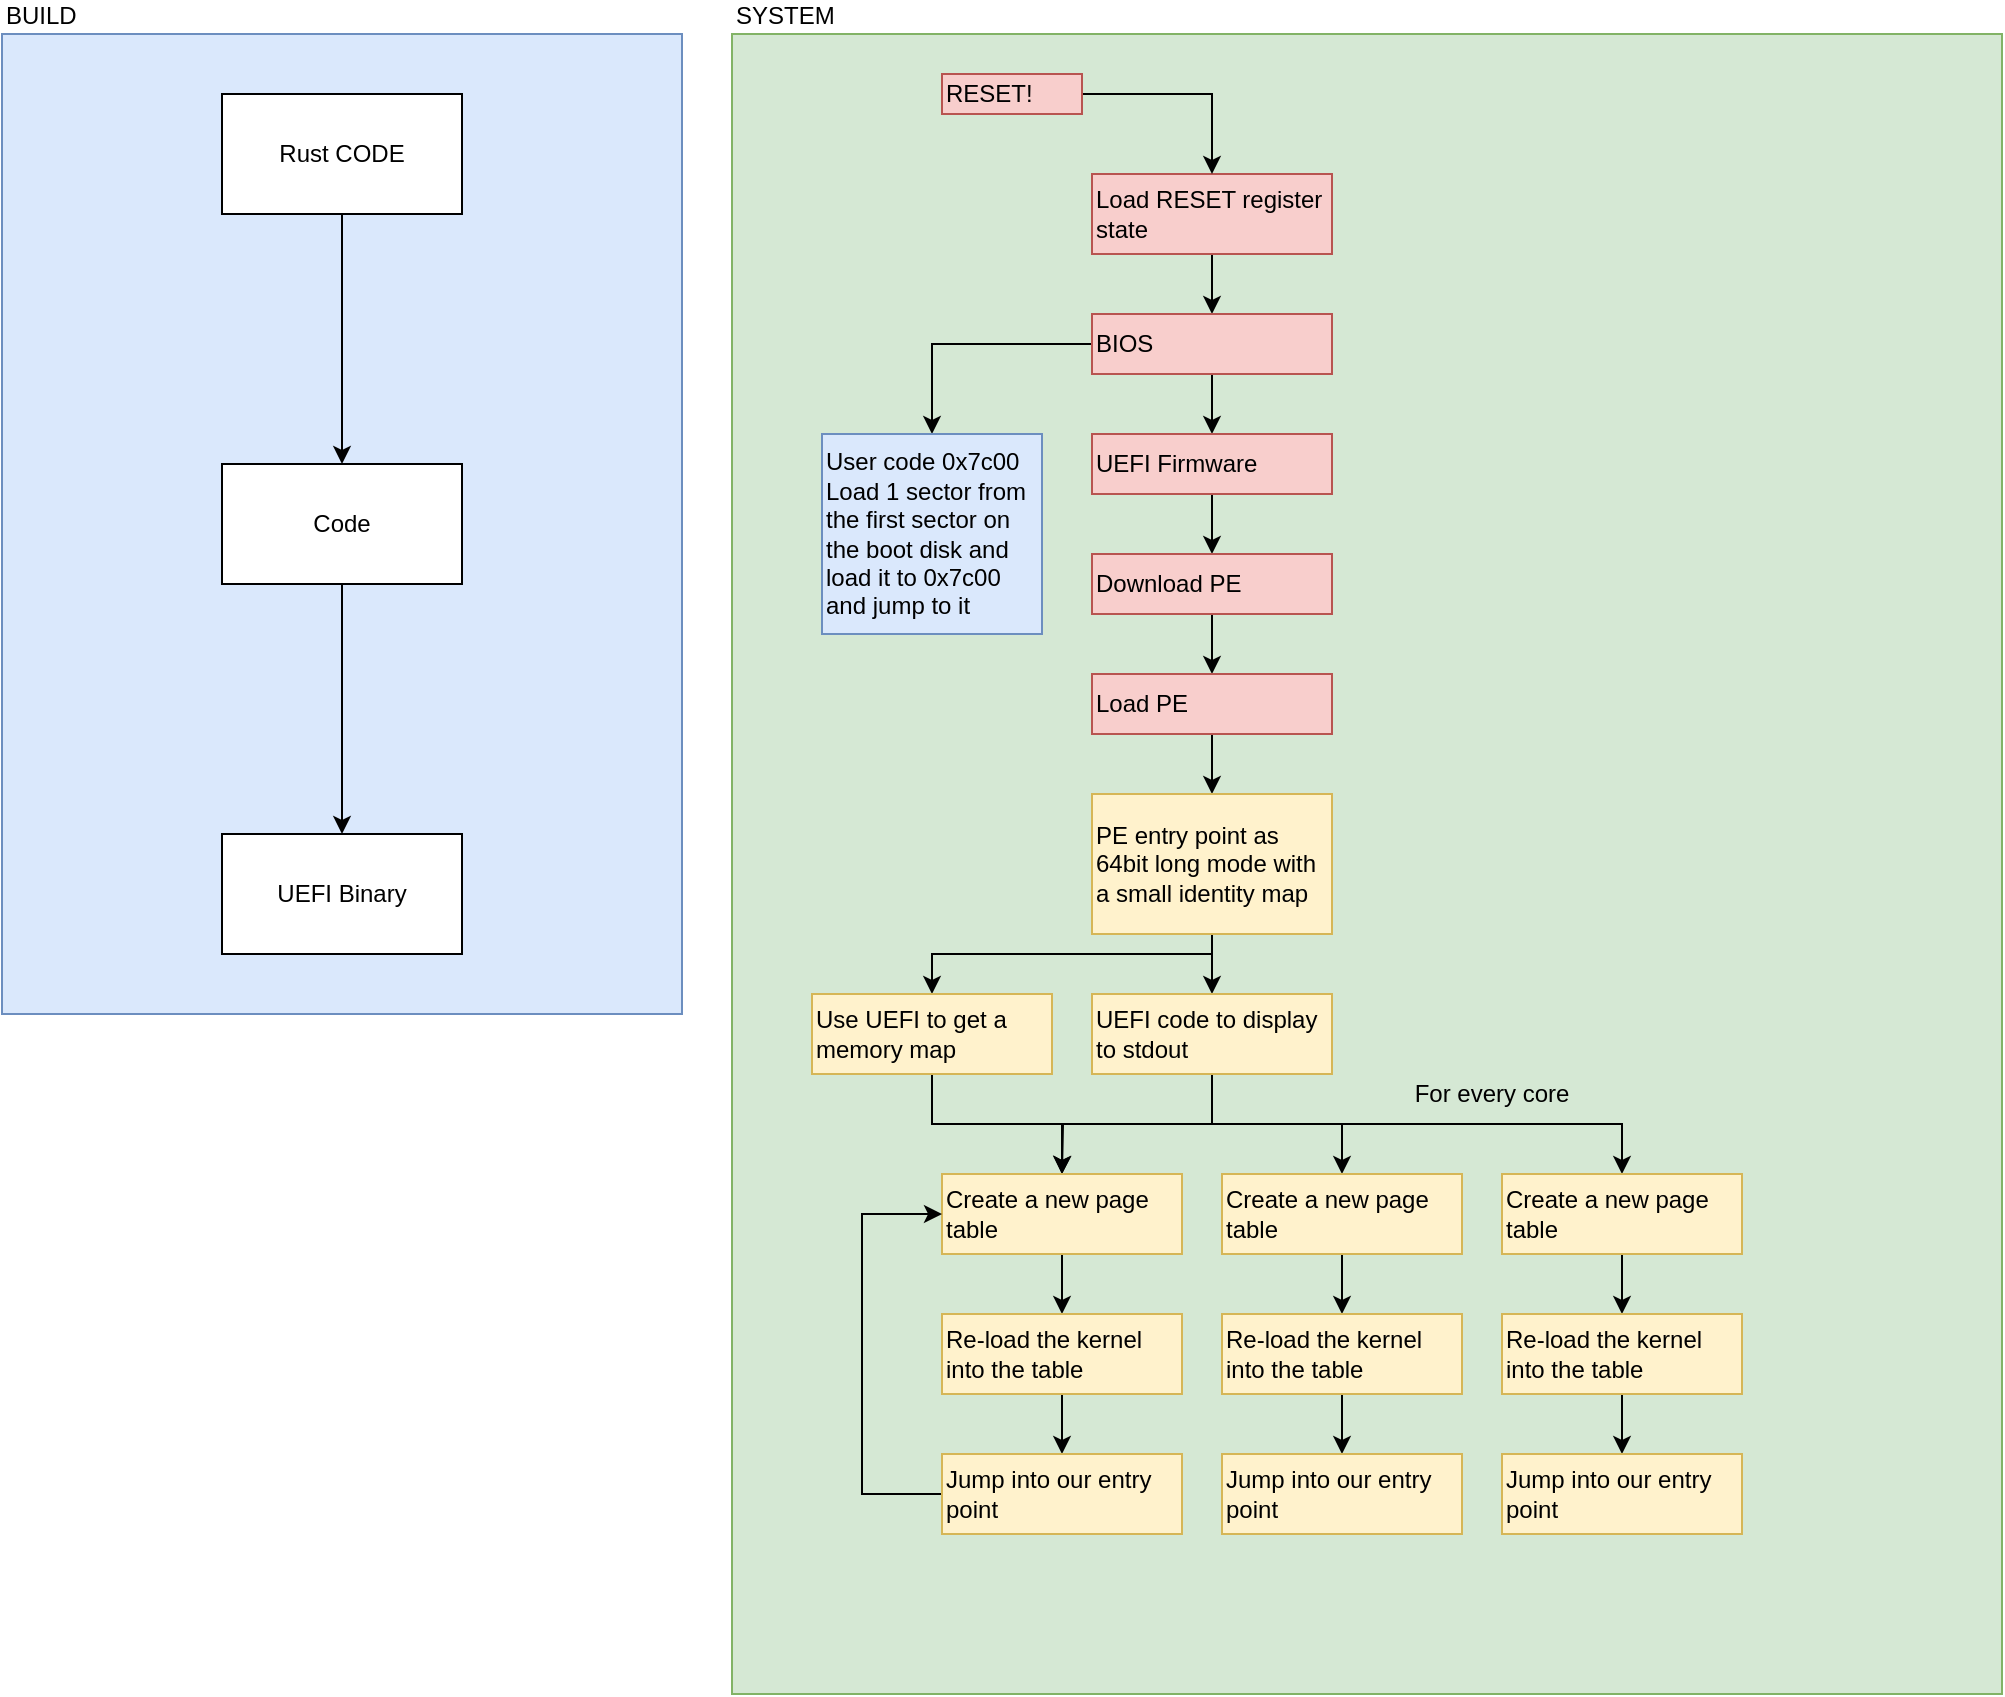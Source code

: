 <mxfile version="13.9.9" type="device"><diagram id="QZS2I9a2Wgm5SN3Svyu5" name="Page-1"><mxGraphModel dx="562" dy="1114" grid="1" gridSize="10" guides="1" tooltips="1" connect="1" arrows="1" fold="1" page="1" pageScale="1" pageWidth="2339" pageHeight="3300" math="0" shadow="0"><root><mxCell id="0"/><mxCell id="1" parent="0"/><mxCell id="zAKQhGEvQRbH_TqdvlV8-7" value="BUILD" style="rounded=0;whiteSpace=wrap;html=1;align=left;labelPosition=center;verticalLabelPosition=top;verticalAlign=bottom;fillColor=#dae8fc;strokeColor=#6c8ebf;movable=0;" vertex="1" parent="1"><mxGeometry x="70" y="40" width="340" height="490" as="geometry"/></mxCell><mxCell id="zAKQhGEvQRbH_TqdvlV8-11" style="edgeStyle=orthogonalEdgeStyle;rounded=0;orthogonalLoop=1;jettySize=auto;html=1;entryX=0.5;entryY=0;entryDx=0;entryDy=0;fontColor=#000000;" edge="1" parent="1" source="zAKQhGEvQRbH_TqdvlV8-2" target="zAKQhGEvQRbH_TqdvlV8-3"><mxGeometry relative="1" as="geometry"/></mxCell><mxCell id="zAKQhGEvQRbH_TqdvlV8-2" value="Rust CODE" style="rounded=0;whiteSpace=wrap;html=1;" vertex="1" parent="1"><mxGeometry x="180" y="70" width="120" height="60" as="geometry"/></mxCell><mxCell id="zAKQhGEvQRbH_TqdvlV8-12" style="edgeStyle=orthogonalEdgeStyle;rounded=0;orthogonalLoop=1;jettySize=auto;html=1;exitX=0.5;exitY=1;exitDx=0;exitDy=0;entryX=0.5;entryY=0;entryDx=0;entryDy=0;fontColor=#000000;" edge="1" parent="1" source="zAKQhGEvQRbH_TqdvlV8-3" target="zAKQhGEvQRbH_TqdvlV8-4"><mxGeometry relative="1" as="geometry"/></mxCell><mxCell id="zAKQhGEvQRbH_TqdvlV8-3" value="Code" style="rounded=0;whiteSpace=wrap;html=1;" vertex="1" parent="1"><mxGeometry x="180" y="255" width="120" height="60" as="geometry"/></mxCell><mxCell id="zAKQhGEvQRbH_TqdvlV8-4" value="UEFI Binary" style="rounded=0;whiteSpace=wrap;html=1;" vertex="1" parent="1"><mxGeometry x="180" y="440" width="120" height="60" as="geometry"/></mxCell><mxCell id="zAKQhGEvQRbH_TqdvlV8-13" value="SYSTEM" style="rounded=0;whiteSpace=wrap;html=1;align=left;labelPosition=center;verticalLabelPosition=top;verticalAlign=bottom;fillColor=#d5e8d4;strokeColor=#82b366;movable=0;" vertex="1" parent="1"><mxGeometry x="435" y="40" width="635" height="830" as="geometry"/></mxCell><mxCell id="zAKQhGEvQRbH_TqdvlV8-19" style="edgeStyle=orthogonalEdgeStyle;rounded=0;orthogonalLoop=1;jettySize=auto;html=1;exitX=0.5;exitY=1;exitDx=0;exitDy=0;entryX=0.5;entryY=0;entryDx=0;entryDy=0;fontColor=#000000;" edge="1" parent="1" source="zAKQhGEvQRbH_TqdvlV8-14" target="zAKQhGEvQRbH_TqdvlV8-15"><mxGeometry relative="1" as="geometry"/></mxCell><mxCell id="zAKQhGEvQRbH_TqdvlV8-14" value="Load RESET register state" style="rounded=0;whiteSpace=wrap;html=1;align=left;fillColor=#f8cecc;strokeColor=#b85450;" vertex="1" parent="1"><mxGeometry x="615" y="110" width="120" height="40" as="geometry"/></mxCell><mxCell id="zAKQhGEvQRbH_TqdvlV8-20" style="edgeStyle=orthogonalEdgeStyle;rounded=0;orthogonalLoop=1;jettySize=auto;html=1;exitX=0.5;exitY=1;exitDx=0;exitDy=0;entryX=0.5;entryY=0;entryDx=0;entryDy=0;fontColor=#000000;" edge="1" parent="1" source="zAKQhGEvQRbH_TqdvlV8-15" target="zAKQhGEvQRbH_TqdvlV8-16"><mxGeometry relative="1" as="geometry"/></mxCell><mxCell id="zAKQhGEvQRbH_TqdvlV8-22" style="edgeStyle=orthogonalEdgeStyle;rounded=0;orthogonalLoop=1;jettySize=auto;html=1;exitX=0;exitY=0.5;exitDx=0;exitDy=0;entryX=0.5;entryY=0;entryDx=0;entryDy=0;fontColor=#000000;" edge="1" parent="1" source="zAKQhGEvQRbH_TqdvlV8-15" target="zAKQhGEvQRbH_TqdvlV8-21"><mxGeometry relative="1" as="geometry"/></mxCell><mxCell id="zAKQhGEvQRbH_TqdvlV8-15" value="BIOS" style="rounded=0;whiteSpace=wrap;html=1;align=left;fillColor=#f8cecc;strokeColor=#b85450;" vertex="1" parent="1"><mxGeometry x="615" y="180" width="120" height="30" as="geometry"/></mxCell><mxCell id="zAKQhGEvQRbH_TqdvlV8-25" style="edgeStyle=orthogonalEdgeStyle;rounded=0;orthogonalLoop=1;jettySize=auto;html=1;exitX=0.5;exitY=1;exitDx=0;exitDy=0;entryX=0.5;entryY=0;entryDx=0;entryDy=0;fontColor=#000000;" edge="1" parent="1" source="zAKQhGEvQRbH_TqdvlV8-16" target="zAKQhGEvQRbH_TqdvlV8-23"><mxGeometry relative="1" as="geometry"/></mxCell><mxCell id="zAKQhGEvQRbH_TqdvlV8-16" value="UEFI Firmware" style="rounded=0;whiteSpace=wrap;html=1;align=left;fillColor=#f8cecc;strokeColor=#b85450;" vertex="1" parent="1"><mxGeometry x="615" y="240" width="120" height="30" as="geometry"/></mxCell><mxCell id="zAKQhGEvQRbH_TqdvlV8-18" style="edgeStyle=orthogonalEdgeStyle;rounded=0;orthogonalLoop=1;jettySize=auto;html=1;exitX=1;exitY=0.5;exitDx=0;exitDy=0;entryX=0.5;entryY=0;entryDx=0;entryDy=0;fontColor=#000000;" edge="1" parent="1" source="zAKQhGEvQRbH_TqdvlV8-17" target="zAKQhGEvQRbH_TqdvlV8-14"><mxGeometry relative="1" as="geometry"/></mxCell><mxCell id="zAKQhGEvQRbH_TqdvlV8-17" value="RESET!" style="rounded=0;whiteSpace=wrap;html=1;align=left;fillColor=#f8cecc;strokeColor=#b85450;" vertex="1" parent="1"><mxGeometry x="540" y="60" width="70" height="20" as="geometry"/></mxCell><mxCell id="zAKQhGEvQRbH_TqdvlV8-21" value="User code 0x7c00&lt;br&gt;Load 1 sector from the first sector on the boot disk and load it to 0x7c00 and jump to it" style="rounded=0;whiteSpace=wrap;html=1;align=left;fillColor=#dae8fc;strokeColor=#6c8ebf;" vertex="1" parent="1"><mxGeometry x="480" y="240" width="110" height="100" as="geometry"/></mxCell><mxCell id="zAKQhGEvQRbH_TqdvlV8-26" style="edgeStyle=orthogonalEdgeStyle;rounded=0;orthogonalLoop=1;jettySize=auto;html=1;exitX=0.5;exitY=1;exitDx=0;exitDy=0;entryX=0.5;entryY=0;entryDx=0;entryDy=0;fontColor=#000000;" edge="1" parent="1" source="zAKQhGEvQRbH_TqdvlV8-23" target="zAKQhGEvQRbH_TqdvlV8-24"><mxGeometry relative="1" as="geometry"/></mxCell><mxCell id="zAKQhGEvQRbH_TqdvlV8-23" value="Download PE" style="rounded=0;whiteSpace=wrap;html=1;align=left;fillColor=#f8cecc;strokeColor=#b85450;" vertex="1" parent="1"><mxGeometry x="615" y="300" width="120" height="30" as="geometry"/></mxCell><mxCell id="zAKQhGEvQRbH_TqdvlV8-29" style="edgeStyle=orthogonalEdgeStyle;rounded=0;orthogonalLoop=1;jettySize=auto;html=1;exitX=0.5;exitY=1;exitDx=0;exitDy=0;entryX=0.5;entryY=0;entryDx=0;entryDy=0;fontColor=#000000;" edge="1" parent="1" source="zAKQhGEvQRbH_TqdvlV8-24" target="zAKQhGEvQRbH_TqdvlV8-27"><mxGeometry relative="1" as="geometry"/></mxCell><mxCell id="zAKQhGEvQRbH_TqdvlV8-24" value="Load PE" style="rounded=0;whiteSpace=wrap;html=1;align=left;fillColor=#f8cecc;strokeColor=#b85450;" vertex="1" parent="1"><mxGeometry x="615" y="360" width="120" height="30" as="geometry"/></mxCell><mxCell id="zAKQhGEvQRbH_TqdvlV8-32" style="edgeStyle=orthogonalEdgeStyle;rounded=0;orthogonalLoop=1;jettySize=auto;html=1;exitX=0.5;exitY=1;exitDx=0;exitDy=0;entryX=0.5;entryY=0;entryDx=0;entryDy=0;fontColor=#000000;" edge="1" parent="1" source="zAKQhGEvQRbH_TqdvlV8-27" target="zAKQhGEvQRbH_TqdvlV8-30"><mxGeometry relative="1" as="geometry"/></mxCell><mxCell id="zAKQhGEvQRbH_TqdvlV8-33" style="edgeStyle=orthogonalEdgeStyle;rounded=0;orthogonalLoop=1;jettySize=auto;html=1;exitX=0.5;exitY=1;exitDx=0;exitDy=0;entryX=0.5;entryY=0;entryDx=0;entryDy=0;fontColor=#000000;" edge="1" parent="1" source="zAKQhGEvQRbH_TqdvlV8-27" target="zAKQhGEvQRbH_TqdvlV8-31"><mxGeometry relative="1" as="geometry"><Array as="points"><mxPoint x="675" y="500"/><mxPoint x="535" y="500"/></Array></mxGeometry></mxCell><mxCell id="zAKQhGEvQRbH_TqdvlV8-27" value="PE entry point as 64bit long mode with a small identity map" style="rounded=0;whiteSpace=wrap;html=1;align=left;fillColor=#fff2cc;strokeColor=#d6b656;" vertex="1" parent="1"><mxGeometry x="615" y="420" width="120" height="70" as="geometry"/></mxCell><mxCell id="zAKQhGEvQRbH_TqdvlV8-37" style="edgeStyle=orthogonalEdgeStyle;rounded=0;orthogonalLoop=1;jettySize=auto;html=1;exitX=0.5;exitY=1;exitDx=0;exitDy=0;entryX=0.5;entryY=0;entryDx=0;entryDy=0;fontColor=#000000;" edge="1" parent="1" source="zAKQhGEvQRbH_TqdvlV8-30" target="zAKQhGEvQRbH_TqdvlV8-34"><mxGeometry relative="1" as="geometry"/></mxCell><mxCell id="zAKQhGEvQRbH_TqdvlV8-49" style="edgeStyle=orthogonalEdgeStyle;rounded=0;orthogonalLoop=1;jettySize=auto;html=1;exitX=0.5;exitY=1;exitDx=0;exitDy=0;entryX=0.5;entryY=0;entryDx=0;entryDy=0;fontColor=#000000;" edge="1" parent="1" source="zAKQhGEvQRbH_TqdvlV8-30" target="zAKQhGEvQRbH_TqdvlV8-43"><mxGeometry relative="1" as="geometry"/></mxCell><mxCell id="zAKQhGEvQRbH_TqdvlV8-50" style="edgeStyle=orthogonalEdgeStyle;rounded=0;orthogonalLoop=1;jettySize=auto;html=1;exitX=0.5;exitY=1;exitDx=0;exitDy=0;entryX=0.5;entryY=0;entryDx=0;entryDy=0;fontColor=#000000;" edge="1" parent="1" source="zAKQhGEvQRbH_TqdvlV8-30" target="zAKQhGEvQRbH_TqdvlV8-46"><mxGeometry relative="1" as="geometry"/></mxCell><mxCell id="zAKQhGEvQRbH_TqdvlV8-30" value="UEFI code to display to stdout" style="rounded=0;whiteSpace=wrap;html=1;align=left;fillColor=#fff2cc;strokeColor=#d6b656;" vertex="1" parent="1"><mxGeometry x="615" y="520" width="120" height="40" as="geometry"/></mxCell><mxCell id="zAKQhGEvQRbH_TqdvlV8-38" style="edgeStyle=orthogonalEdgeStyle;rounded=0;orthogonalLoop=1;jettySize=auto;html=1;exitX=0.5;exitY=1;exitDx=0;exitDy=0;fontColor=#000000;" edge="1" parent="1" source="zAKQhGEvQRbH_TqdvlV8-31"><mxGeometry relative="1" as="geometry"><mxPoint x="600" y="610" as="targetPoint"/></mxGeometry></mxCell><mxCell id="zAKQhGEvQRbH_TqdvlV8-31" value="Use UEFI to get a memory map" style="rounded=0;whiteSpace=wrap;html=1;align=left;fillColor=#fff2cc;strokeColor=#d6b656;" vertex="1" parent="1"><mxGeometry x="475" y="520" width="120" height="40" as="geometry"/></mxCell><mxCell id="zAKQhGEvQRbH_TqdvlV8-39" style="edgeStyle=orthogonalEdgeStyle;rounded=0;orthogonalLoop=1;jettySize=auto;html=1;exitX=0.5;exitY=1;exitDx=0;exitDy=0;entryX=0.5;entryY=0;entryDx=0;entryDy=0;fontColor=#000000;" edge="1" parent="1" source="zAKQhGEvQRbH_TqdvlV8-34" target="zAKQhGEvQRbH_TqdvlV8-35"><mxGeometry relative="1" as="geometry"/></mxCell><mxCell id="zAKQhGEvQRbH_TqdvlV8-34" value="Create a new page table" style="rounded=0;whiteSpace=wrap;html=1;align=left;fillColor=#fff2cc;strokeColor=#d6b656;" vertex="1" parent="1"><mxGeometry x="540" y="610" width="120" height="40" as="geometry"/></mxCell><mxCell id="zAKQhGEvQRbH_TqdvlV8-40" style="edgeStyle=orthogonalEdgeStyle;rounded=0;orthogonalLoop=1;jettySize=auto;html=1;exitX=0.5;exitY=1;exitDx=0;exitDy=0;entryX=0.5;entryY=0;entryDx=0;entryDy=0;fontColor=#000000;" edge="1" parent="1" source="zAKQhGEvQRbH_TqdvlV8-35" target="zAKQhGEvQRbH_TqdvlV8-36"><mxGeometry relative="1" as="geometry"/></mxCell><mxCell id="zAKQhGEvQRbH_TqdvlV8-35" value="Re-load the kernel into the table" style="rounded=0;whiteSpace=wrap;html=1;align=left;fillColor=#fff2cc;strokeColor=#d6b656;" vertex="1" parent="1"><mxGeometry x="540" y="680" width="120" height="40" as="geometry"/></mxCell><mxCell id="zAKQhGEvQRbH_TqdvlV8-42" style="edgeStyle=orthogonalEdgeStyle;rounded=0;orthogonalLoop=1;jettySize=auto;html=1;exitX=0;exitY=0.5;exitDx=0;exitDy=0;entryX=0;entryY=0.5;entryDx=0;entryDy=0;fontColor=#000000;" edge="1" parent="1" source="zAKQhGEvQRbH_TqdvlV8-36" target="zAKQhGEvQRbH_TqdvlV8-34"><mxGeometry relative="1" as="geometry"><Array as="points"><mxPoint x="500" y="770"/><mxPoint x="500" y="630"/></Array></mxGeometry></mxCell><mxCell id="zAKQhGEvQRbH_TqdvlV8-36" value="Jump into our entry point" style="rounded=0;whiteSpace=wrap;html=1;align=left;fillColor=#fff2cc;strokeColor=#d6b656;" vertex="1" parent="1"><mxGeometry x="540" y="750" width="120" height="40" as="geometry"/></mxCell><mxCell id="zAKQhGEvQRbH_TqdvlV8-51" style="edgeStyle=orthogonalEdgeStyle;rounded=0;orthogonalLoop=1;jettySize=auto;html=1;exitX=0.5;exitY=1;exitDx=0;exitDy=0;entryX=0.5;entryY=0;entryDx=0;entryDy=0;fontColor=#000000;" edge="1" parent="1" source="zAKQhGEvQRbH_TqdvlV8-43" target="zAKQhGEvQRbH_TqdvlV8-44"><mxGeometry relative="1" as="geometry"/></mxCell><mxCell id="zAKQhGEvQRbH_TqdvlV8-43" value="Create a new page table" style="rounded=0;whiteSpace=wrap;html=1;align=left;fillColor=#fff2cc;strokeColor=#d6b656;" vertex="1" parent="1"><mxGeometry x="680" y="610" width="120" height="40" as="geometry"/></mxCell><mxCell id="zAKQhGEvQRbH_TqdvlV8-53" style="edgeStyle=orthogonalEdgeStyle;rounded=0;orthogonalLoop=1;jettySize=auto;html=1;exitX=0.5;exitY=1;exitDx=0;exitDy=0;entryX=0.5;entryY=0;entryDx=0;entryDy=0;fontColor=#000000;" edge="1" parent="1" source="zAKQhGEvQRbH_TqdvlV8-44" target="zAKQhGEvQRbH_TqdvlV8-45"><mxGeometry relative="1" as="geometry"/></mxCell><mxCell id="zAKQhGEvQRbH_TqdvlV8-44" value="Re-load the kernel into the table" style="rounded=0;whiteSpace=wrap;html=1;align=left;fillColor=#fff2cc;strokeColor=#d6b656;" vertex="1" parent="1"><mxGeometry x="680" y="680" width="120" height="40" as="geometry"/></mxCell><mxCell id="zAKQhGEvQRbH_TqdvlV8-45" value="Jump into our entry point" style="rounded=0;whiteSpace=wrap;html=1;align=left;fillColor=#fff2cc;strokeColor=#d6b656;" vertex="1" parent="1"><mxGeometry x="680" y="750" width="120" height="40" as="geometry"/></mxCell><mxCell id="zAKQhGEvQRbH_TqdvlV8-52" style="edgeStyle=orthogonalEdgeStyle;rounded=0;orthogonalLoop=1;jettySize=auto;html=1;exitX=0.5;exitY=1;exitDx=0;exitDy=0;entryX=0.5;entryY=0;entryDx=0;entryDy=0;fontColor=#000000;" edge="1" parent="1" source="zAKQhGEvQRbH_TqdvlV8-46" target="zAKQhGEvQRbH_TqdvlV8-47"><mxGeometry relative="1" as="geometry"/></mxCell><mxCell id="zAKQhGEvQRbH_TqdvlV8-46" value="Create a new page table" style="rounded=0;whiteSpace=wrap;html=1;align=left;fillColor=#fff2cc;strokeColor=#d6b656;" vertex="1" parent="1"><mxGeometry x="820" y="610" width="120" height="40" as="geometry"/></mxCell><mxCell id="zAKQhGEvQRbH_TqdvlV8-54" style="edgeStyle=orthogonalEdgeStyle;rounded=0;orthogonalLoop=1;jettySize=auto;html=1;exitX=0.5;exitY=1;exitDx=0;exitDy=0;entryX=0.5;entryY=0;entryDx=0;entryDy=0;fontColor=#000000;" edge="1" parent="1" source="zAKQhGEvQRbH_TqdvlV8-47" target="zAKQhGEvQRbH_TqdvlV8-48"><mxGeometry relative="1" as="geometry"/></mxCell><mxCell id="zAKQhGEvQRbH_TqdvlV8-47" value="Re-load the kernel into the table" style="rounded=0;whiteSpace=wrap;html=1;align=left;fillColor=#fff2cc;strokeColor=#d6b656;" vertex="1" parent="1"><mxGeometry x="820" y="680" width="120" height="40" as="geometry"/></mxCell><mxCell id="zAKQhGEvQRbH_TqdvlV8-48" value="Jump into our entry point" style="rounded=0;whiteSpace=wrap;html=1;align=left;fillColor=#fff2cc;strokeColor=#d6b656;" vertex="1" parent="1"><mxGeometry x="820" y="750" width="120" height="40" as="geometry"/></mxCell><mxCell id="zAKQhGEvQRbH_TqdvlV8-55" value="For every core" style="text;html=1;strokeColor=none;fillColor=none;align=center;verticalAlign=middle;whiteSpace=wrap;rounded=0;fontColor=#000000;" vertex="1" parent="1"><mxGeometry x="750" y="560" width="130" height="20" as="geometry"/></mxCell></root></mxGraphModel></diagram></mxfile>